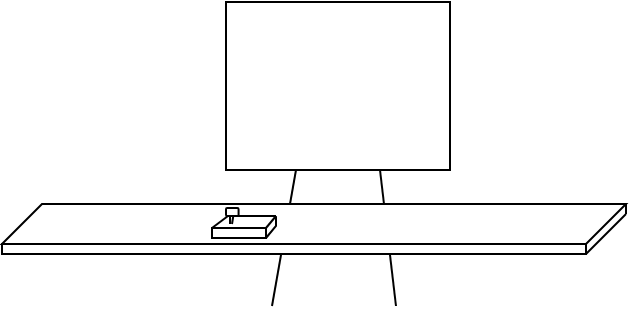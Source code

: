 <mxfile version="21.6.1" type="device">
  <diagram name="第 1 页" id="dkh8Fpk8ysX2jSiFYTaP">
    <mxGraphModel dx="470" dy="277" grid="0" gridSize="10" guides="1" tooltips="1" connect="1" arrows="1" fold="1" page="1" pageScale="1" pageWidth="500" pageHeight="500" math="0" shadow="0">
      <root>
        <mxCell id="0" />
        <mxCell id="1" parent="0" />
        <mxCell id="DKMQZ5a9Bk96yGzmzJ4y-8" value="" style="endArrow=none;html=1;rounded=0;" parent="1" edge="1">
          <mxGeometry width="50" height="50" relative="1" as="geometry">
            <mxPoint x="279" y="304" as="sourcePoint" />
            <mxPoint x="271" y="236" as="targetPoint" />
          </mxGeometry>
        </mxCell>
        <mxCell id="DKMQZ5a9Bk96yGzmzJ4y-7" value="" style="endArrow=none;html=1;rounded=0;" parent="1" edge="1">
          <mxGeometry width="50" height="50" relative="1" as="geometry">
            <mxPoint x="217" y="304" as="sourcePoint" />
            <mxPoint x="229" y="236" as="targetPoint" />
          </mxGeometry>
        </mxCell>
        <mxCell id="DKMQZ5a9Bk96yGzmzJ4y-1" value="" style="shape=parallelogram;perimeter=parallelogramPerimeter;whiteSpace=wrap;html=1;fixedSize=1;" parent="1" vertex="1">
          <mxGeometry x="82" y="253" width="312" height="20" as="geometry" />
        </mxCell>
        <mxCell id="DKMQZ5a9Bk96yGzmzJ4y-2" value="" style="rounded=0;whiteSpace=wrap;html=1;movable=0;resizable=0;rotatable=0;deletable=0;editable=0;locked=1;connectable=0;" parent="1" vertex="1">
          <mxGeometry x="82" y="273" width="292" height="5" as="geometry" />
        </mxCell>
        <mxCell id="DKMQZ5a9Bk96yGzmzJ4y-4" value="" style="endArrow=none;html=1;rounded=0;" parent="1" edge="1">
          <mxGeometry width="50" height="50" relative="1" as="geometry">
            <mxPoint x="374" y="278" as="sourcePoint" />
            <mxPoint x="394" y="258" as="targetPoint" />
          </mxGeometry>
        </mxCell>
        <mxCell id="DKMQZ5a9Bk96yGzmzJ4y-5" value="" style="endArrow=none;html=1;rounded=0;" parent="1" edge="1">
          <mxGeometry width="50" height="50" relative="1" as="geometry">
            <mxPoint x="394" y="258" as="sourcePoint" />
            <mxPoint x="394" y="253" as="targetPoint" />
          </mxGeometry>
        </mxCell>
        <mxCell id="DKMQZ5a9Bk96yGzmzJ4y-6" value="" style="rounded=0;whiteSpace=wrap;html=1;" parent="1" vertex="1">
          <mxGeometry x="194" y="152" width="112" height="84" as="geometry" />
        </mxCell>
        <mxCell id="DKMQZ5a9Bk96yGzmzJ4y-9" value="" style="rounded=0;whiteSpace=wrap;html=1;" parent="1" vertex="1">
          <mxGeometry x="187" y="265" width="27" height="5" as="geometry" />
        </mxCell>
        <mxCell id="DKMQZ5a9Bk96yGzmzJ4y-12" value="" style="endArrow=none;html=1;rounded=0;" parent="1" edge="1">
          <mxGeometry width="50" height="50" relative="1" as="geometry">
            <mxPoint x="187" y="265" as="sourcePoint" />
            <mxPoint x="195" y="259" as="targetPoint" />
          </mxGeometry>
        </mxCell>
        <mxCell id="DKMQZ5a9Bk96yGzmzJ4y-14" value="" style="endArrow=none;html=1;rounded=0;" parent="1" edge="1">
          <mxGeometry width="50" height="50" relative="1" as="geometry">
            <mxPoint x="195" y="259" as="sourcePoint" />
            <mxPoint x="219" y="259" as="targetPoint" />
          </mxGeometry>
        </mxCell>
        <mxCell id="C9mZjHa6P3r_yQPMme5s-1" value="" style="endArrow=none;html=1;rounded=0;" edge="1" parent="1">
          <mxGeometry width="50" height="50" relative="1" as="geometry">
            <mxPoint x="214" y="265" as="sourcePoint" />
            <mxPoint x="219" y="259" as="targetPoint" />
          </mxGeometry>
        </mxCell>
        <mxCell id="C9mZjHa6P3r_yQPMme5s-2" value="" style="endArrow=none;html=1;rounded=0;" edge="1" parent="1">
          <mxGeometry width="50" height="50" relative="1" as="geometry">
            <mxPoint x="214" y="270" as="sourcePoint" />
            <mxPoint x="219" y="259.179" as="targetPoint" />
            <Array as="points">
              <mxPoint x="219" y="264" />
            </Array>
          </mxGeometry>
        </mxCell>
        <mxCell id="C9mZjHa6P3r_yQPMme5s-3" value="" style="endArrow=none;html=1;rounded=0;" edge="1" parent="1">
          <mxGeometry width="50" height="50" relative="1" as="geometry">
            <mxPoint x="196" y="263" as="sourcePoint" />
            <mxPoint x="196" y="257" as="targetPoint" />
          </mxGeometry>
        </mxCell>
        <mxCell id="C9mZjHa6P3r_yQPMme5s-4" value="" style="endArrow=none;html=1;rounded=0;" edge="1" parent="1" source="C9mZjHa6P3r_yQPMme5s-5">
          <mxGeometry width="50" height="50" relative="1" as="geometry">
            <mxPoint x="198" y="263" as="sourcePoint" />
            <mxPoint x="198" y="257" as="targetPoint" />
          </mxGeometry>
        </mxCell>
        <mxCell id="C9mZjHa6P3r_yQPMme5s-6" value="" style="endArrow=none;html=1;rounded=0;entryX=0.579;entryY=1.013;entryDx=0;entryDy=0;entryPerimeter=0;" edge="1" parent="1" target="C9mZjHa6P3r_yQPMme5s-5">
          <mxGeometry width="50" height="50" relative="1" as="geometry">
            <mxPoint x="197" y="263" as="sourcePoint" />
            <mxPoint x="198" y="257" as="targetPoint" />
          </mxGeometry>
        </mxCell>
        <mxCell id="C9mZjHa6P3r_yQPMme5s-5" value="" style="rounded=1;whiteSpace=wrap;html=1;" vertex="1" parent="1">
          <mxGeometry x="194" y="255" width="6.29" height="4" as="geometry" />
        </mxCell>
      </root>
    </mxGraphModel>
  </diagram>
</mxfile>
